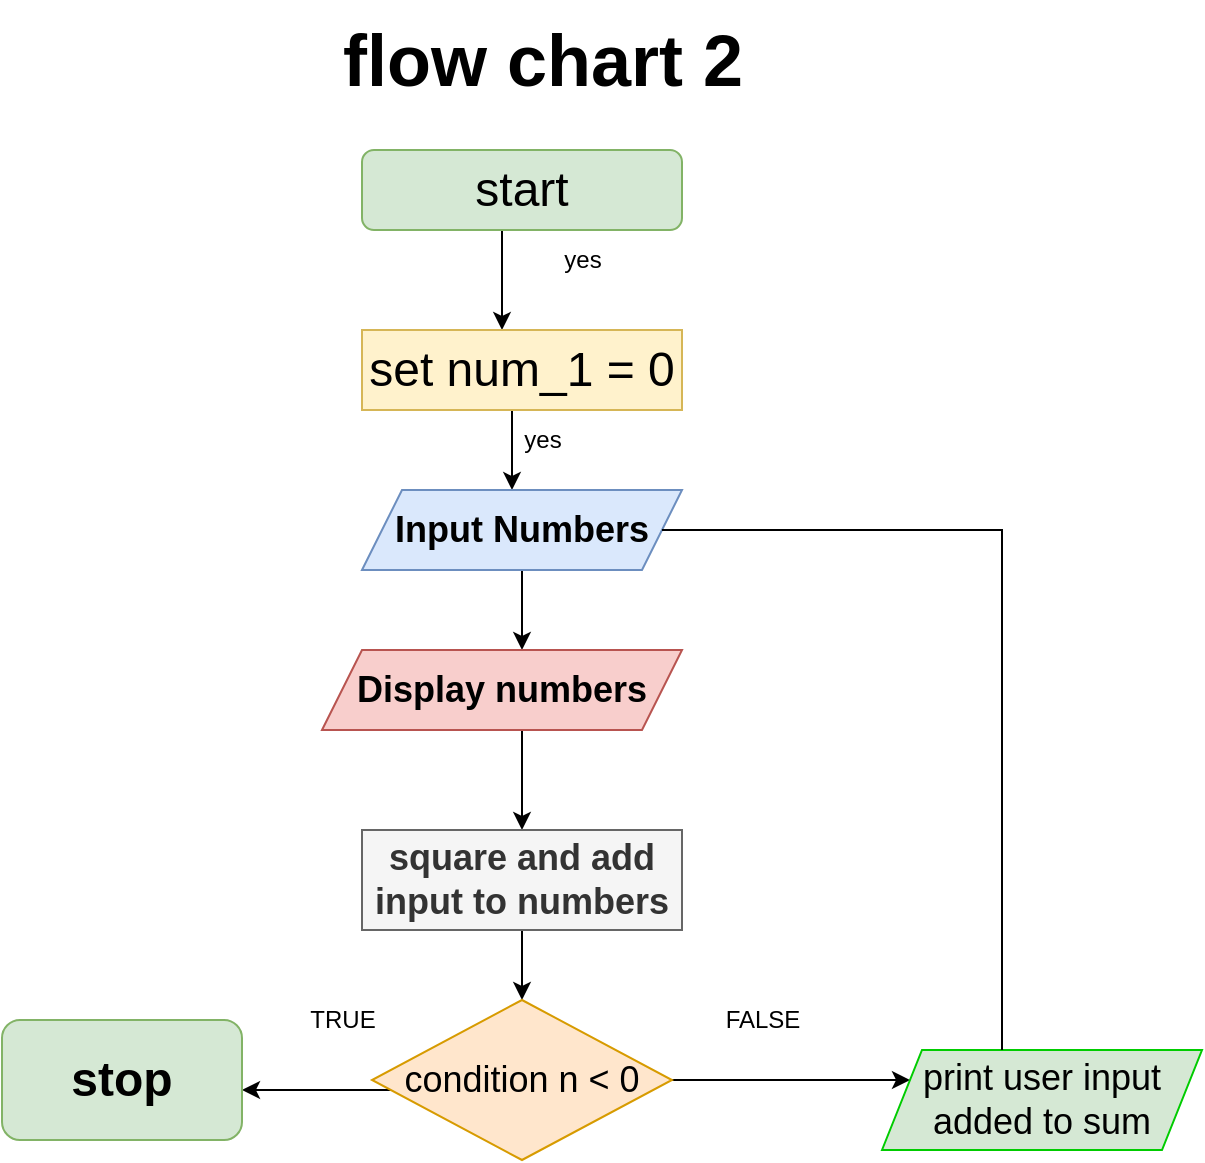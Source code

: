 <mxfile version="21.3.4" type="github">
  <diagram id="C5RBs43oDa-KdzZeNtuy" name="Page-1">
    <mxGraphModel dx="1114" dy="1785" grid="1" gridSize="10" guides="1" tooltips="1" connect="1" arrows="1" fold="1" page="1" pageScale="1" pageWidth="827" pageHeight="1169" math="0" shadow="0">
      <root>
        <mxCell id="WIyWlLk6GJQsqaUBKTNV-0" />
        <mxCell id="WIyWlLk6GJQsqaUBKTNV-1" parent="WIyWlLk6GJQsqaUBKTNV-0" />
        <mxCell id="iKUQn-AqW0JpRKt7Oxo9-10" value="" style="edgeStyle=orthogonalEdgeStyle;rounded=0;orthogonalLoop=1;jettySize=auto;html=1;" edge="1" parent="WIyWlLk6GJQsqaUBKTNV-1" source="WIyWlLk6GJQsqaUBKTNV-3" target="iKUQn-AqW0JpRKt7Oxo9-0">
          <mxGeometry relative="1" as="geometry">
            <Array as="points">
              <mxPoint x="270" y="140" />
              <mxPoint x="270" y="140" />
            </Array>
          </mxGeometry>
        </mxCell>
        <mxCell id="WIyWlLk6GJQsqaUBKTNV-3" value="&lt;font style=&quot;font-size: 24px;&quot;&gt;start&lt;/font&gt;" style="rounded=1;whiteSpace=wrap;html=1;fontSize=12;glass=0;strokeWidth=1;shadow=0;fillColor=#d5e8d4;strokeColor=#82b366;" parent="WIyWlLk6GJQsqaUBKTNV-1" vertex="1">
          <mxGeometry x="200" y="70" width="160" height="40" as="geometry" />
        </mxCell>
        <mxCell id="iKUQn-AqW0JpRKt7Oxo9-2" value="" style="edgeStyle=orthogonalEdgeStyle;rounded=0;orthogonalLoop=1;jettySize=auto;html=1;" edge="1" parent="WIyWlLk6GJQsqaUBKTNV-1" source="iKUQn-AqW0JpRKt7Oxo9-0" target="iKUQn-AqW0JpRKt7Oxo9-1">
          <mxGeometry relative="1" as="geometry">
            <Array as="points">
              <mxPoint x="275" y="220" />
              <mxPoint x="275" y="220" />
            </Array>
          </mxGeometry>
        </mxCell>
        <mxCell id="iKUQn-AqW0JpRKt7Oxo9-0" value="&lt;font style=&quot;font-size: 24px;&quot;&gt;set num_1 = 0&lt;/font&gt;" style="rounded=0;whiteSpace=wrap;html=1;fillColor=#fff2cc;strokeColor=#d6b656;" vertex="1" parent="WIyWlLk6GJQsqaUBKTNV-1">
          <mxGeometry x="200" y="160" width="160" height="40" as="geometry" />
        </mxCell>
        <mxCell id="iKUQn-AqW0JpRKt7Oxo9-5" value="" style="edgeStyle=orthogonalEdgeStyle;rounded=0;orthogonalLoop=1;jettySize=auto;html=1;" edge="1" parent="WIyWlLk6GJQsqaUBKTNV-1" source="iKUQn-AqW0JpRKt7Oxo9-1" target="iKUQn-AqW0JpRKt7Oxo9-3">
          <mxGeometry relative="1" as="geometry">
            <Array as="points">
              <mxPoint x="280" y="300" />
              <mxPoint x="280" y="300" />
            </Array>
          </mxGeometry>
        </mxCell>
        <mxCell id="iKUQn-AqW0JpRKt7Oxo9-1" value="&lt;font style=&quot;font-size: 18px;&quot;&gt;&lt;b&gt;Input Numbers&lt;/b&gt;&lt;/font&gt;" style="shape=parallelogram;perimeter=parallelogramPerimeter;whiteSpace=wrap;html=1;fixedSize=1;fillColor=#dae8fc;strokeColor=#6c8ebf;" vertex="1" parent="WIyWlLk6GJQsqaUBKTNV-1">
          <mxGeometry x="200" y="240" width="160" height="40" as="geometry" />
        </mxCell>
        <mxCell id="iKUQn-AqW0JpRKt7Oxo9-9" value="" style="edgeStyle=orthogonalEdgeStyle;rounded=0;orthogonalLoop=1;jettySize=auto;html=1;" edge="1" parent="WIyWlLk6GJQsqaUBKTNV-1" source="iKUQn-AqW0JpRKt7Oxo9-3" target="iKUQn-AqW0JpRKt7Oxo9-7">
          <mxGeometry relative="1" as="geometry">
            <Array as="points">
              <mxPoint x="280" y="380" />
              <mxPoint x="280" y="380" />
            </Array>
          </mxGeometry>
        </mxCell>
        <mxCell id="iKUQn-AqW0JpRKt7Oxo9-3" value="&lt;font style=&quot;font-size: 18px;&quot;&gt;&lt;b&gt;Display numbers&lt;/b&gt;&lt;/font&gt;" style="shape=parallelogram;perimeter=parallelogramPerimeter;whiteSpace=wrap;html=1;fixedSize=1;fillColor=#f8cecc;strokeColor=#b85450;" vertex="1" parent="WIyWlLk6GJQsqaUBKTNV-1">
          <mxGeometry x="180" y="320" width="180" height="40" as="geometry" />
        </mxCell>
        <mxCell id="iKUQn-AqW0JpRKt7Oxo9-35" value="" style="edgeStyle=orthogonalEdgeStyle;rounded=0;orthogonalLoop=1;jettySize=auto;html=1;" edge="1" parent="WIyWlLk6GJQsqaUBKTNV-1" source="iKUQn-AqW0JpRKt7Oxo9-7" target="iKUQn-AqW0JpRKt7Oxo9-13">
          <mxGeometry relative="1" as="geometry">
            <Array as="points">
              <mxPoint x="330" y="500" />
              <mxPoint x="330" y="500" />
            </Array>
          </mxGeometry>
        </mxCell>
        <mxCell id="iKUQn-AqW0JpRKt7Oxo9-7" value="&lt;font style=&quot;font-size: 18px;&quot;&gt;&lt;b&gt;square and add input to numbers&lt;/b&gt;&lt;/font&gt;" style="rounded=0;whiteSpace=wrap;html=1;fillColor=#f5f5f5;strokeColor=#666666;fontColor=#333333;" vertex="1" parent="WIyWlLk6GJQsqaUBKTNV-1">
          <mxGeometry x="200" y="410" width="160" height="50" as="geometry" />
        </mxCell>
        <mxCell id="iKUQn-AqW0JpRKt7Oxo9-20" value="" style="edgeStyle=orthogonalEdgeStyle;rounded=0;orthogonalLoop=1;jettySize=auto;html=1;" edge="1" parent="WIyWlLk6GJQsqaUBKTNV-1" source="iKUQn-AqW0JpRKt7Oxo9-13" target="iKUQn-AqW0JpRKt7Oxo9-16">
          <mxGeometry relative="1" as="geometry">
            <Array as="points">
              <mxPoint x="380" y="535" />
              <mxPoint x="380" y="535" />
            </Array>
          </mxGeometry>
        </mxCell>
        <mxCell id="iKUQn-AqW0JpRKt7Oxo9-31" value="" style="edgeStyle=orthogonalEdgeStyle;rounded=0;orthogonalLoop=1;jettySize=auto;html=1;" edge="1" parent="WIyWlLk6GJQsqaUBKTNV-1" source="iKUQn-AqW0JpRKt7Oxo9-13" target="iKUQn-AqW0JpRKt7Oxo9-14">
          <mxGeometry relative="1" as="geometry">
            <Array as="points">
              <mxPoint x="170" y="540" />
              <mxPoint x="170" y="540" />
            </Array>
          </mxGeometry>
        </mxCell>
        <mxCell id="iKUQn-AqW0JpRKt7Oxo9-13" value="&lt;font style=&quot;font-size: 18px;&quot;&gt;condition n &amp;lt; 0&lt;/font&gt;" style="rhombus;whiteSpace=wrap;html=1;fillColor=#ffe6cc;strokeColor=#d79b00;" vertex="1" parent="WIyWlLk6GJQsqaUBKTNV-1">
          <mxGeometry x="205" y="495" width="150" height="80" as="geometry" />
        </mxCell>
        <mxCell id="iKUQn-AqW0JpRKt7Oxo9-14" value="&lt;font style=&quot;font-size: 24px;&quot;&gt;&lt;b style=&quot;&quot;&gt;stop&lt;/b&gt;&lt;/font&gt;" style="rounded=1;whiteSpace=wrap;html=1;fillColor=#d5e8d4;strokeColor=#82b366;" vertex="1" parent="WIyWlLk6GJQsqaUBKTNV-1">
          <mxGeometry x="20" y="505" width="120" height="60" as="geometry" />
        </mxCell>
        <mxCell id="iKUQn-AqW0JpRKt7Oxo9-16" value="&lt;font style=&quot;font-size: 18px;&quot;&gt;print user input added to sum&lt;/font&gt;" style="shape=parallelogram;perimeter=parallelogramPerimeter;whiteSpace=wrap;html=1;fixedSize=1;fillColor=#d5e8d4;strokeColor=#00CC00;" vertex="1" parent="WIyWlLk6GJQsqaUBKTNV-1">
          <mxGeometry x="460" y="520" width="160" height="50" as="geometry" />
        </mxCell>
        <mxCell id="iKUQn-AqW0JpRKt7Oxo9-23" value="TRUE" style="text;html=1;align=center;verticalAlign=middle;resizable=0;points=[];autosize=1;strokeColor=none;fillColor=none;" vertex="1" parent="WIyWlLk6GJQsqaUBKTNV-1">
          <mxGeometry x="160" y="490" width="60" height="30" as="geometry" />
        </mxCell>
        <mxCell id="iKUQn-AqW0JpRKt7Oxo9-24" value="FALSE" style="text;html=1;align=center;verticalAlign=middle;resizable=0;points=[];autosize=1;strokeColor=none;fillColor=none;" vertex="1" parent="WIyWlLk6GJQsqaUBKTNV-1">
          <mxGeometry x="370" y="490" width="60" height="30" as="geometry" />
        </mxCell>
        <mxCell id="iKUQn-AqW0JpRKt7Oxo9-28" value="" style="endArrow=none;html=1;rounded=0;" edge="1" parent="WIyWlLk6GJQsqaUBKTNV-1">
          <mxGeometry x="0.915" width="50" height="50" relative="1" as="geometry">
            <mxPoint x="520" y="520" as="sourcePoint" />
            <mxPoint x="510" y="260" as="targetPoint" />
            <Array as="points">
              <mxPoint x="520" y="260" />
              <mxPoint x="350" y="260" />
            </Array>
            <mxPoint as="offset" />
          </mxGeometry>
        </mxCell>
        <mxCell id="iKUQn-AqW0JpRKt7Oxo9-29" value="yes" style="text;html=1;align=center;verticalAlign=middle;resizable=0;points=[];autosize=1;strokeColor=none;fillColor=none;" vertex="1" parent="WIyWlLk6GJQsqaUBKTNV-1">
          <mxGeometry x="290" y="110" width="40" height="30" as="geometry" />
        </mxCell>
        <mxCell id="iKUQn-AqW0JpRKt7Oxo9-30" value="yes" style="text;html=1;align=center;verticalAlign=middle;resizable=0;points=[];autosize=1;strokeColor=none;fillColor=none;" vertex="1" parent="WIyWlLk6GJQsqaUBKTNV-1">
          <mxGeometry x="270" y="200" width="40" height="30" as="geometry" />
        </mxCell>
        <mxCell id="iKUQn-AqW0JpRKt7Oxo9-33" value="&lt;font style=&quot;font-size: 36px;&quot;&gt;&lt;b&gt;flow chart 2&lt;/b&gt;&lt;/font&gt;" style="text;html=1;align=center;verticalAlign=middle;resizable=0;points=[];autosize=1;strokeColor=none;fillColor=none;" vertex="1" parent="WIyWlLk6GJQsqaUBKTNV-1">
          <mxGeometry x="180" y="-5" width="220" height="60" as="geometry" />
        </mxCell>
      </root>
    </mxGraphModel>
  </diagram>
</mxfile>

